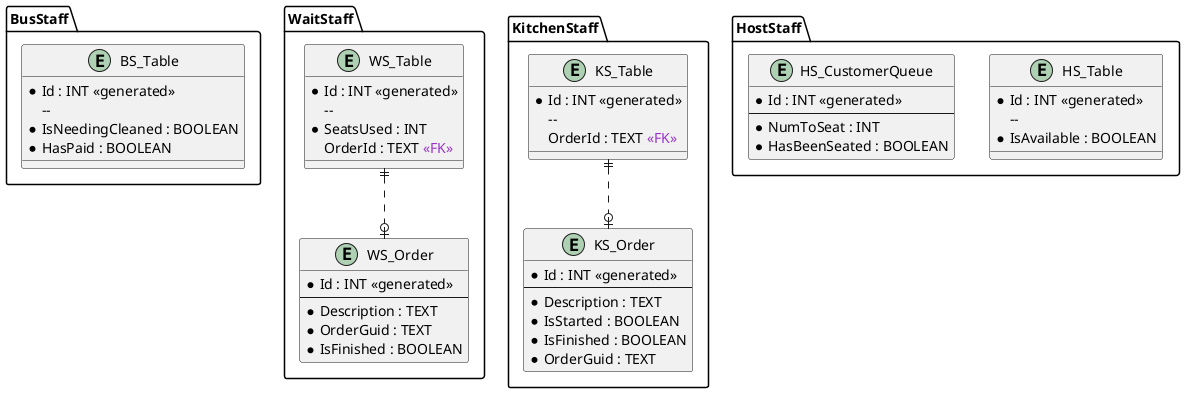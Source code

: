 @startuml Microservice__ERD
' This shows the entity-relationship structure across the various databases in this project

skinparam {
    Linetype ortho
}

namespace BusStaff {
     entity BS_Table {
        * Id : INT <<generated>>
        -- 
        * IsNeedingCleaned : BOOLEAN
        * HasPaid : BOOLEAN
    }
}

namespace WaitStaff {
    entity WS_Table {
        * Id : INT <<generated>>
        -- 
        * SeatsUsed : INT
        OrderId : TEXT <color:DarkOrchid><<FK>>
    }

    entity WS_Order {
        * Id : INT <<generated>>
        --
        * Description : TEXT
        * OrderGuid : TEXT 
        * IsFinished : BOOLEAN
    }

    WS_Table ||..o| WS_Order
}

namespace KitchenStaff {
    entity KS_Table {
        * Id : INT <<generated>>
        -- 
        OrderId : TEXT <color:DarkOrchid><<FK>>
    }

    entity KS_Order{
        * Id : INT <<generated>>
        --
        * Description : TEXT
        * IsStarted : BOOLEAN
        * IsFinished : BOOLEAN
        * OrderGuid : TEXT
    }

    KS_Table ||..o| KS_Order
}

namespace HostStaff {
    entity HS_Table {
        * Id : INT <<generated>>
        -- 
        * IsAvailable : BOOLEAN
    }

    entity HS_CustomerQueue {
        * Id : INT <<generated>>
        --
        * NumToSeat : INT
        * HasBeenSeated : BOOLEAN
    }
}


@enduml